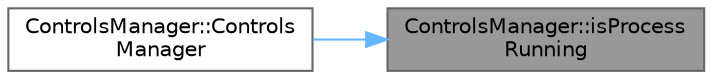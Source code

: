 digraph "ControlsManager::isProcessRunning"
{
 // LATEX_PDF_SIZE
  bgcolor="transparent";
  edge [fontname=Helvetica,fontsize=10,labelfontname=Helvetica,labelfontsize=10];
  node [fontname=Helvetica,fontsize=10,shape=box,height=0.2,width=0.4];
  rankdir="RL";
  Node1 [id="Node000001",label="ControlsManager::isProcess\lRunning",height=0.2,width=0.4,color="gray40", fillcolor="grey60", style="filled", fontcolor="black",tooltip="Check if a process is running."];
  Node1 -> Node2 [id="edge1_Node000001_Node000002",dir="back",color="steelblue1",style="solid",tooltip=" "];
  Node2 [id="Node000002",label="ControlsManager::Controls\lManager",height=0.2,width=0.4,color="grey40", fillcolor="white", style="filled",URL="$classControlsManager.html#ad305d285479c3ce10e8a7eb70845db5f",tooltip="Constructs a ControlsManager object."];
}

